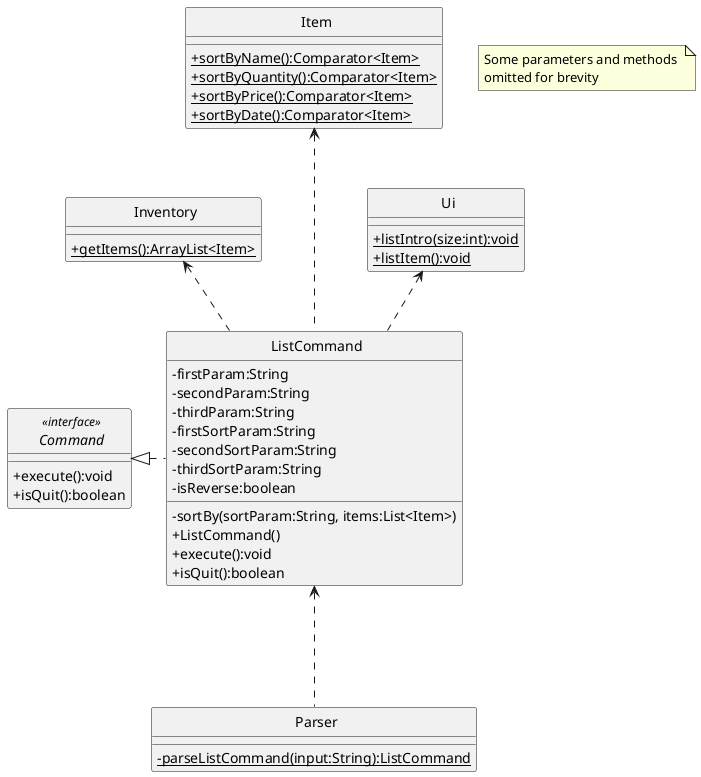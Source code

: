 @startuml
skinparam classAttributeIconSize 0
skinparam CircledCharacterFontSize 0
skinparam CircledCharacterRadius 0

abstract class Command
class Inventory
class Item
class ListCommand
class Parser
class Ui

Command <|. ListCommand
Item <... ListCommand
Ui <.. ListCommand
Inventory <.. ListCommand
ListCommand <... Parser

interface Command <<interface>> {
    +execute():void
    +isQuit():boolean
}

class ListCommand {
    -firstParam:String
    -secondParam:String
    -thirdParam:String
    -firstSortParam:String
    -secondSortParam:String
    -thirdSortParam:String
    -isReverse:boolean
    -sortBy(sortParam:String, items:List<Item>)
    +ListCommand()
    +execute():void
    +isQuit():boolean
}

class Item {
    {static}+sortByName():Comparator<Item>
    {static}+sortByQuantity():Comparator<Item>
    {static}+sortByPrice():Comparator<Item>
    {static}+sortByDate():Comparator<Item>
}

class Inventory {
    {static}+getItems():ArrayList<Item>
}

class Ui {
    {static}+listIntro(size:int):void
    {static}+listItem():void
}

class Parser {
    {static}-parseListCommand(input:String):ListCommand
}

note "Some parameters and methods \nomitted for brevity" as n1

@enduml

@startuml
hide footbox
participant "SuperTracker" as SuperTracker <<class>> #f5e3a9
participant ":ListCommand" as ListCommand #cbf7f4
participant "Inventory" as Inventory <<class>> #d5eac2
participant "Collections" as Collections <<class>> #ffcdd6
participant "Ui" as Ui <<class>> #e5c2ea

SuperTracker -> ListCommand : execute()
activate ListCommand #cbf7f4

ListCommand -> Inventory : getItems()
activate Inventory #d5eac2

Inventory --> ListCommand : items:ArrayList<Item>
deactivate Inventory

ListCommand -> Ui : listIntro(size:int)
activate Ui #e5c2ea
Ui --> ListCommand
deactivate Ui

ListCommand -> ListCommand : sortBy(ALPHABET:String, items:ArrayList<Item>)
activate ListCommand #cbf7f4
ListCommand --> ListCommand
note right : items sorted according to alphabet
deactivate ListCommand

ListCommand -> ListCommand : sortBy(thirdSortParam:String, items:ArrayList<Item>)
activate ListCommand #cbf7f4
ListCommand --> ListCommand
note right : items sorted according to thirdSortParam
deactivate ListCommand

ListCommand -> ListCommand : sortBy(secondSortParam:String, items:ArrayList<Item>)
activate ListCommand #cbf7f4
ListCommand --> ListCommand
note right : items sorted according to secondSortParam
deactivate ListCommand

ListCommand -> ListCommand : sortBy(firstSortParam:String, items:ArrayList<Item>)
activate ListCommand #cbf7f4
ListCommand --> ListCommand
note right : items sorted according to firstSortParam
deactivate ListCommand

opt isReverse

ListCommand -> Collections : reverse(items:ArrayList<Item>)
activate Collections #ffcdd6
Collections --> ListCommand
deactivate Collections

end

loop items

ListCommand -> Ui : listItem(item:Item, index:int, firstParam:String, secondParam:String, thirdParam:String)
activate Ui #e5c2ea
Ui --> ListCommand
deactivate Ui

end

ListCommand --> SuperTracker
deactivate ListCommand
@enduml